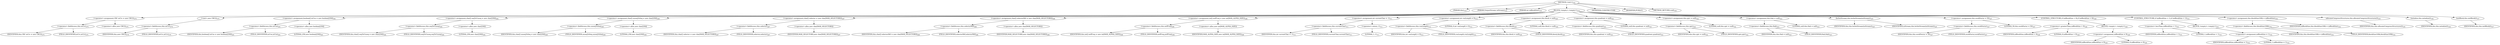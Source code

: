 digraph "&lt;init&gt;" {  
"852" [label = <(METHOD,&lt;init&gt;)<SUB>318</SUB>> ]
"6" [label = <(PARAM,this)<SUB>318</SUB>> ]
"853" [label = <(PARAM,OutputStream inStream)<SUB>318</SUB>> ]
"854" [label = <(PARAM,int inBlockSize)<SUB>318</SUB>> ]
"855" [label = <(BLOCK,&lt;empty&gt;,&lt;empty&gt;)<SUB>319</SUB>> ]
"856" [label = <(&lt;operator&gt;.assignment,CRC mCrc = new CRC())<SUB>279</SUB>> ]
"857" [label = <(&lt;operator&gt;.fieldAccess,this.mCrc)<SUB>279</SUB>> ]
"858" [label = <(IDENTIFIER,this,CRC mCrc = new CRC())<SUB>279</SUB>> ]
"859" [label = <(FIELD_IDENTIFIER,mCrc,mCrc)<SUB>279</SUB>> ]
"860" [label = <(&lt;operator&gt;.alloc,new CRC())<SUB>279</SUB>> ]
"861" [label = <(&lt;init&gt;,new CRC())<SUB>279</SUB>> ]
"862" [label = <(&lt;operator&gt;.fieldAccess,this.mCrc)<SUB>279</SUB>> ]
"863" [label = <(IDENTIFIER,this,new CRC())<SUB>279</SUB>> ]
"864" [label = <(FIELD_IDENTIFIER,mCrc,mCrc)<SUB>279</SUB>> ]
"865" [label = <(&lt;operator&gt;.assignment,boolean[] inUse = new boolean[256])<SUB>281</SUB>> ]
"866" [label = <(&lt;operator&gt;.fieldAccess,this.inUse)<SUB>281</SUB>> ]
"867" [label = <(IDENTIFIER,this,boolean[] inUse = new boolean[256])<SUB>281</SUB>> ]
"868" [label = <(FIELD_IDENTIFIER,inUse,inUse)<SUB>281</SUB>> ]
"869" [label = <(&lt;operator&gt;.alloc,new boolean[256])> ]
"870" [label = <(LITERAL,256,new boolean[256])<SUB>281</SUB>> ]
"871" [label = <(&lt;operator&gt;.assignment,char[] seqToUnseq = new char[256])<SUB>284</SUB>> ]
"872" [label = <(&lt;operator&gt;.fieldAccess,this.seqToUnseq)<SUB>284</SUB>> ]
"873" [label = <(IDENTIFIER,this,char[] seqToUnseq = new char[256])<SUB>284</SUB>> ]
"874" [label = <(FIELD_IDENTIFIER,seqToUnseq,seqToUnseq)<SUB>284</SUB>> ]
"875" [label = <(&lt;operator&gt;.alloc,new char[256])> ]
"876" [label = <(LITERAL,256,new char[256])<SUB>284</SUB>> ]
"877" [label = <(&lt;operator&gt;.assignment,char[] unseqToSeq = new char[256])<SUB>285</SUB>> ]
"878" [label = <(&lt;operator&gt;.fieldAccess,this.unseqToSeq)<SUB>285</SUB>> ]
"879" [label = <(IDENTIFIER,this,char[] unseqToSeq = new char[256])<SUB>285</SUB>> ]
"880" [label = <(FIELD_IDENTIFIER,unseqToSeq,unseqToSeq)<SUB>285</SUB>> ]
"881" [label = <(&lt;operator&gt;.alloc,new char[256])> ]
"882" [label = <(LITERAL,256,new char[256])<SUB>285</SUB>> ]
"883" [label = <(&lt;operator&gt;.assignment,char[] selector = new char[MAX_SELECTORS])<SUB>287</SUB>> ]
"884" [label = <(&lt;operator&gt;.fieldAccess,this.selector)<SUB>287</SUB>> ]
"885" [label = <(IDENTIFIER,this,char[] selector = new char[MAX_SELECTORS])<SUB>287</SUB>> ]
"886" [label = <(FIELD_IDENTIFIER,selector,selector)<SUB>287</SUB>> ]
"887" [label = <(&lt;operator&gt;.alloc,new char[MAX_SELECTORS])> ]
"888" [label = <(IDENTIFIER,MAX_SELECTORS,new char[MAX_SELECTORS])<SUB>287</SUB>> ]
"889" [label = <(&lt;operator&gt;.assignment,char[] selectorMtf = new char[MAX_SELECTORS])<SUB>288</SUB>> ]
"890" [label = <(&lt;operator&gt;.fieldAccess,this.selectorMtf)<SUB>288</SUB>> ]
"891" [label = <(IDENTIFIER,this,char[] selectorMtf = new char[MAX_SELECTORS])<SUB>288</SUB>> ]
"892" [label = <(FIELD_IDENTIFIER,selectorMtf,selectorMtf)<SUB>288</SUB>> ]
"893" [label = <(&lt;operator&gt;.alloc,new char[MAX_SELECTORS])> ]
"894" [label = <(IDENTIFIER,MAX_SELECTORS,new char[MAX_SELECTORS])<SUB>288</SUB>> ]
"895" [label = <(&lt;operator&gt;.assignment,int[] mtfFreq = new int[MAX_ALPHA_SIZE])<SUB>298</SUB>> ]
"896" [label = <(&lt;operator&gt;.fieldAccess,this.mtfFreq)<SUB>298</SUB>> ]
"897" [label = <(IDENTIFIER,this,int[] mtfFreq = new int[MAX_ALPHA_SIZE])<SUB>298</SUB>> ]
"898" [label = <(FIELD_IDENTIFIER,mtfFreq,mtfFreq)<SUB>298</SUB>> ]
"899" [label = <(&lt;operator&gt;.alloc,new int[MAX_ALPHA_SIZE])> ]
"900" [label = <(IDENTIFIER,MAX_ALPHA_SIZE,new int[MAX_ALPHA_SIZE])<SUB>298</SUB>> ]
"901" [label = <(&lt;operator&gt;.assignment,int currentChar = -1)<SUB>311</SUB>> ]
"902" [label = <(&lt;operator&gt;.fieldAccess,this.currentChar)<SUB>311</SUB>> ]
"903" [label = <(IDENTIFIER,this,int currentChar = -1)<SUB>311</SUB>> ]
"904" [label = <(FIELD_IDENTIFIER,currentChar,currentChar)<SUB>311</SUB>> ]
"905" [label = <(&lt;operator&gt;.minus,-1)<SUB>311</SUB>> ]
"906" [label = <(LITERAL,1,-1)<SUB>311</SUB>> ]
"907" [label = <(&lt;operator&gt;.assignment,int runLength = 0)<SUB>312</SUB>> ]
"908" [label = <(&lt;operator&gt;.fieldAccess,this.runLength)<SUB>312</SUB>> ]
"909" [label = <(IDENTIFIER,this,int runLength = 0)<SUB>312</SUB>> ]
"910" [label = <(FIELD_IDENTIFIER,runLength,runLength)<SUB>312</SUB>> ]
"911" [label = <(LITERAL,0,int runLength = 0)<SUB>312</SUB>> ]
"912" [label = <(&lt;operator&gt;.assignment,this.block = null)<SUB>320</SUB>> ]
"913" [label = <(&lt;operator&gt;.fieldAccess,this.block)<SUB>320</SUB>> ]
"914" [label = <(IDENTIFIER,this,this.block = null)<SUB>320</SUB>> ]
"915" [label = <(FIELD_IDENTIFIER,block,block)<SUB>320</SUB>> ]
"916" [label = <(LITERAL,null,this.block = null)<SUB>320</SUB>> ]
"917" [label = <(&lt;operator&gt;.assignment,this.quadrant = null)<SUB>321</SUB>> ]
"918" [label = <(&lt;operator&gt;.fieldAccess,this.quadrant)<SUB>321</SUB>> ]
"919" [label = <(IDENTIFIER,this,this.quadrant = null)<SUB>321</SUB>> ]
"920" [label = <(FIELD_IDENTIFIER,quadrant,quadrant)<SUB>321</SUB>> ]
"921" [label = <(LITERAL,null,this.quadrant = null)<SUB>321</SUB>> ]
"922" [label = <(&lt;operator&gt;.assignment,this.zptr = null)<SUB>322</SUB>> ]
"923" [label = <(&lt;operator&gt;.fieldAccess,this.zptr)<SUB>322</SUB>> ]
"924" [label = <(IDENTIFIER,this,this.zptr = null)<SUB>322</SUB>> ]
"925" [label = <(FIELD_IDENTIFIER,zptr,zptr)<SUB>322</SUB>> ]
"926" [label = <(LITERAL,null,this.zptr = null)<SUB>322</SUB>> ]
"927" [label = <(&lt;operator&gt;.assignment,this.ftab = null)<SUB>323</SUB>> ]
"928" [label = <(&lt;operator&gt;.fieldAccess,this.ftab)<SUB>323</SUB>> ]
"929" [label = <(IDENTIFIER,this,this.ftab = null)<SUB>323</SUB>> ]
"930" [label = <(FIELD_IDENTIFIER,ftab,ftab)<SUB>323</SUB>> ]
"931" [label = <(LITERAL,null,this.ftab = null)<SUB>323</SUB>> ]
"932" [label = <(bsSetStream,this.bsSetStream(inStream))<SUB>325</SUB>> ]
"5" [label = <(IDENTIFIER,this,this.bsSetStream(inStream))<SUB>325</SUB>> ]
"933" [label = <(IDENTIFIER,inStream,this.bsSetStream(inStream))<SUB>325</SUB>> ]
"934" [label = <(&lt;operator&gt;.assignment,this.workFactor = 50)<SUB>327</SUB>> ]
"935" [label = <(&lt;operator&gt;.fieldAccess,this.workFactor)<SUB>327</SUB>> ]
"936" [label = <(IDENTIFIER,this,this.workFactor = 50)<SUB>327</SUB>> ]
"937" [label = <(FIELD_IDENTIFIER,workFactor,workFactor)<SUB>327</SUB>> ]
"938" [label = <(LITERAL,50,this.workFactor = 50)<SUB>327</SUB>> ]
"939" [label = <(CONTROL_STRUCTURE,if (inBlockSize &gt; 9),if (inBlockSize &gt; 9))<SUB>328</SUB>> ]
"940" [label = <(&lt;operator&gt;.greaterThan,inBlockSize &gt; 9)<SUB>328</SUB>> ]
"941" [label = <(IDENTIFIER,inBlockSize,inBlockSize &gt; 9)<SUB>328</SUB>> ]
"942" [label = <(LITERAL,9,inBlockSize &gt; 9)<SUB>328</SUB>> ]
"943" [label = <(BLOCK,&lt;empty&gt;,&lt;empty&gt;)<SUB>328</SUB>> ]
"944" [label = <(&lt;operator&gt;.assignment,inBlockSize = 9)<SUB>329</SUB>> ]
"945" [label = <(IDENTIFIER,inBlockSize,inBlockSize = 9)<SUB>329</SUB>> ]
"946" [label = <(LITERAL,9,inBlockSize = 9)<SUB>329</SUB>> ]
"947" [label = <(CONTROL_STRUCTURE,if (inBlockSize &lt; 1),if (inBlockSize &lt; 1))<SUB>331</SUB>> ]
"948" [label = <(&lt;operator&gt;.lessThan,inBlockSize &lt; 1)<SUB>331</SUB>> ]
"949" [label = <(IDENTIFIER,inBlockSize,inBlockSize &lt; 1)<SUB>331</SUB>> ]
"950" [label = <(LITERAL,1,inBlockSize &lt; 1)<SUB>331</SUB>> ]
"951" [label = <(BLOCK,&lt;empty&gt;,&lt;empty&gt;)<SUB>331</SUB>> ]
"952" [label = <(&lt;operator&gt;.assignment,inBlockSize = 1)<SUB>332</SUB>> ]
"953" [label = <(IDENTIFIER,inBlockSize,inBlockSize = 1)<SUB>332</SUB>> ]
"954" [label = <(LITERAL,1,inBlockSize = 1)<SUB>332</SUB>> ]
"955" [label = <(&lt;operator&gt;.assignment,this.blockSize100k = inBlockSize)<SUB>334</SUB>> ]
"956" [label = <(&lt;operator&gt;.fieldAccess,this.blockSize100k)<SUB>334</SUB>> ]
"957" [label = <(IDENTIFIER,this,this.blockSize100k = inBlockSize)<SUB>334</SUB>> ]
"958" [label = <(FIELD_IDENTIFIER,blockSize100k,blockSize100k)<SUB>334</SUB>> ]
"959" [label = <(IDENTIFIER,inBlockSize,this.blockSize100k = inBlockSize)<SUB>334</SUB>> ]
"960" [label = <(allocateCompressStructures,this.allocateCompressStructures())<SUB>335</SUB>> ]
"7" [label = <(IDENTIFIER,this,this.allocateCompressStructures())<SUB>335</SUB>> ]
"961" [label = <(initialize,this.initialize())<SUB>336</SUB>> ]
"8" [label = <(IDENTIFIER,this,this.initialize())<SUB>336</SUB>> ]
"962" [label = <(initBlock,this.initBlock())<SUB>337</SUB>> ]
"9" [label = <(IDENTIFIER,this,this.initBlock())<SUB>337</SUB>> ]
"963" [label = <(MODIFIER,CONSTRUCTOR)> ]
"964" [label = <(MODIFIER,PUBLIC)> ]
"965" [label = <(METHOD_RETURN,void)<SUB>338</SUB>> ]
  "852" -> "6" 
  "852" -> "853" 
  "852" -> "854" 
  "852" -> "855" 
  "852" -> "963" 
  "852" -> "964" 
  "852" -> "965" 
  "855" -> "856" 
  "855" -> "861" 
  "855" -> "865" 
  "855" -> "871" 
  "855" -> "877" 
  "855" -> "883" 
  "855" -> "889" 
  "855" -> "895" 
  "855" -> "901" 
  "855" -> "907" 
  "855" -> "912" 
  "855" -> "917" 
  "855" -> "922" 
  "855" -> "927" 
  "855" -> "932" 
  "855" -> "934" 
  "855" -> "939" 
  "855" -> "947" 
  "855" -> "955" 
  "855" -> "960" 
  "855" -> "961" 
  "855" -> "962" 
  "856" -> "857" 
  "856" -> "860" 
  "857" -> "858" 
  "857" -> "859" 
  "861" -> "862" 
  "862" -> "863" 
  "862" -> "864" 
  "865" -> "866" 
  "865" -> "869" 
  "866" -> "867" 
  "866" -> "868" 
  "869" -> "870" 
  "871" -> "872" 
  "871" -> "875" 
  "872" -> "873" 
  "872" -> "874" 
  "875" -> "876" 
  "877" -> "878" 
  "877" -> "881" 
  "878" -> "879" 
  "878" -> "880" 
  "881" -> "882" 
  "883" -> "884" 
  "883" -> "887" 
  "884" -> "885" 
  "884" -> "886" 
  "887" -> "888" 
  "889" -> "890" 
  "889" -> "893" 
  "890" -> "891" 
  "890" -> "892" 
  "893" -> "894" 
  "895" -> "896" 
  "895" -> "899" 
  "896" -> "897" 
  "896" -> "898" 
  "899" -> "900" 
  "901" -> "902" 
  "901" -> "905" 
  "902" -> "903" 
  "902" -> "904" 
  "905" -> "906" 
  "907" -> "908" 
  "907" -> "911" 
  "908" -> "909" 
  "908" -> "910" 
  "912" -> "913" 
  "912" -> "916" 
  "913" -> "914" 
  "913" -> "915" 
  "917" -> "918" 
  "917" -> "921" 
  "918" -> "919" 
  "918" -> "920" 
  "922" -> "923" 
  "922" -> "926" 
  "923" -> "924" 
  "923" -> "925" 
  "927" -> "928" 
  "927" -> "931" 
  "928" -> "929" 
  "928" -> "930" 
  "932" -> "5" 
  "932" -> "933" 
  "934" -> "935" 
  "934" -> "938" 
  "935" -> "936" 
  "935" -> "937" 
  "939" -> "940" 
  "939" -> "943" 
  "940" -> "941" 
  "940" -> "942" 
  "943" -> "944" 
  "944" -> "945" 
  "944" -> "946" 
  "947" -> "948" 
  "947" -> "951" 
  "948" -> "949" 
  "948" -> "950" 
  "951" -> "952" 
  "952" -> "953" 
  "952" -> "954" 
  "955" -> "956" 
  "955" -> "959" 
  "956" -> "957" 
  "956" -> "958" 
  "960" -> "7" 
  "961" -> "8" 
  "962" -> "9" 
}
